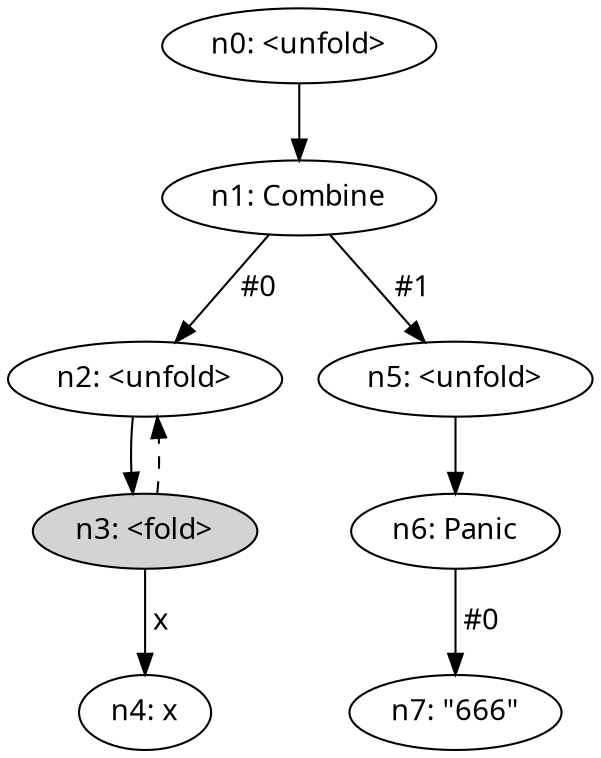 digraph {
    node [fontname="bold helvetica"];
    edge [fontname="bold helvetica"];
    n0 [label="n0: <unfold>"];
    n1 [label="n1: Combine"];
    n0 -> n1;
    n2 [label="n2: <unfold>"];
    n1 -> n2 [label=" #0 "];
    n3 [label="n3: <fold>"] [style=filled];
    n2 -> n3;
    n3 -> n2 [style=dashed];
    n4 [label="n4: x"];
    n3 -> n4 [label=" x "];
    n5 [label="n5: <unfold>"];
    n1 -> n5 [label=" #1 "];
    n6 [label="n6: Panic"];
    n5 -> n6;
    n7 [label="n7: \"666\""];
    n6 -> n7 [label=" #0 "];
}

